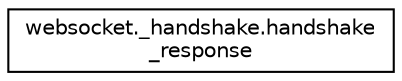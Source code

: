 digraph "Graphical Class Hierarchy"
{
 // LATEX_PDF_SIZE
  edge [fontname="Helvetica",fontsize="10",labelfontname="Helvetica",labelfontsize="10"];
  node [fontname="Helvetica",fontsize="10",shape=record];
  rankdir="LR";
  Node0 [label="websocket._handshake.handshake\l_response",height=0.2,width=0.4,color="black", fillcolor="white", style="filled",URL="$classwebsocket_1_1__handshake_1_1handshake__response.html",tooltip=" "];
}
